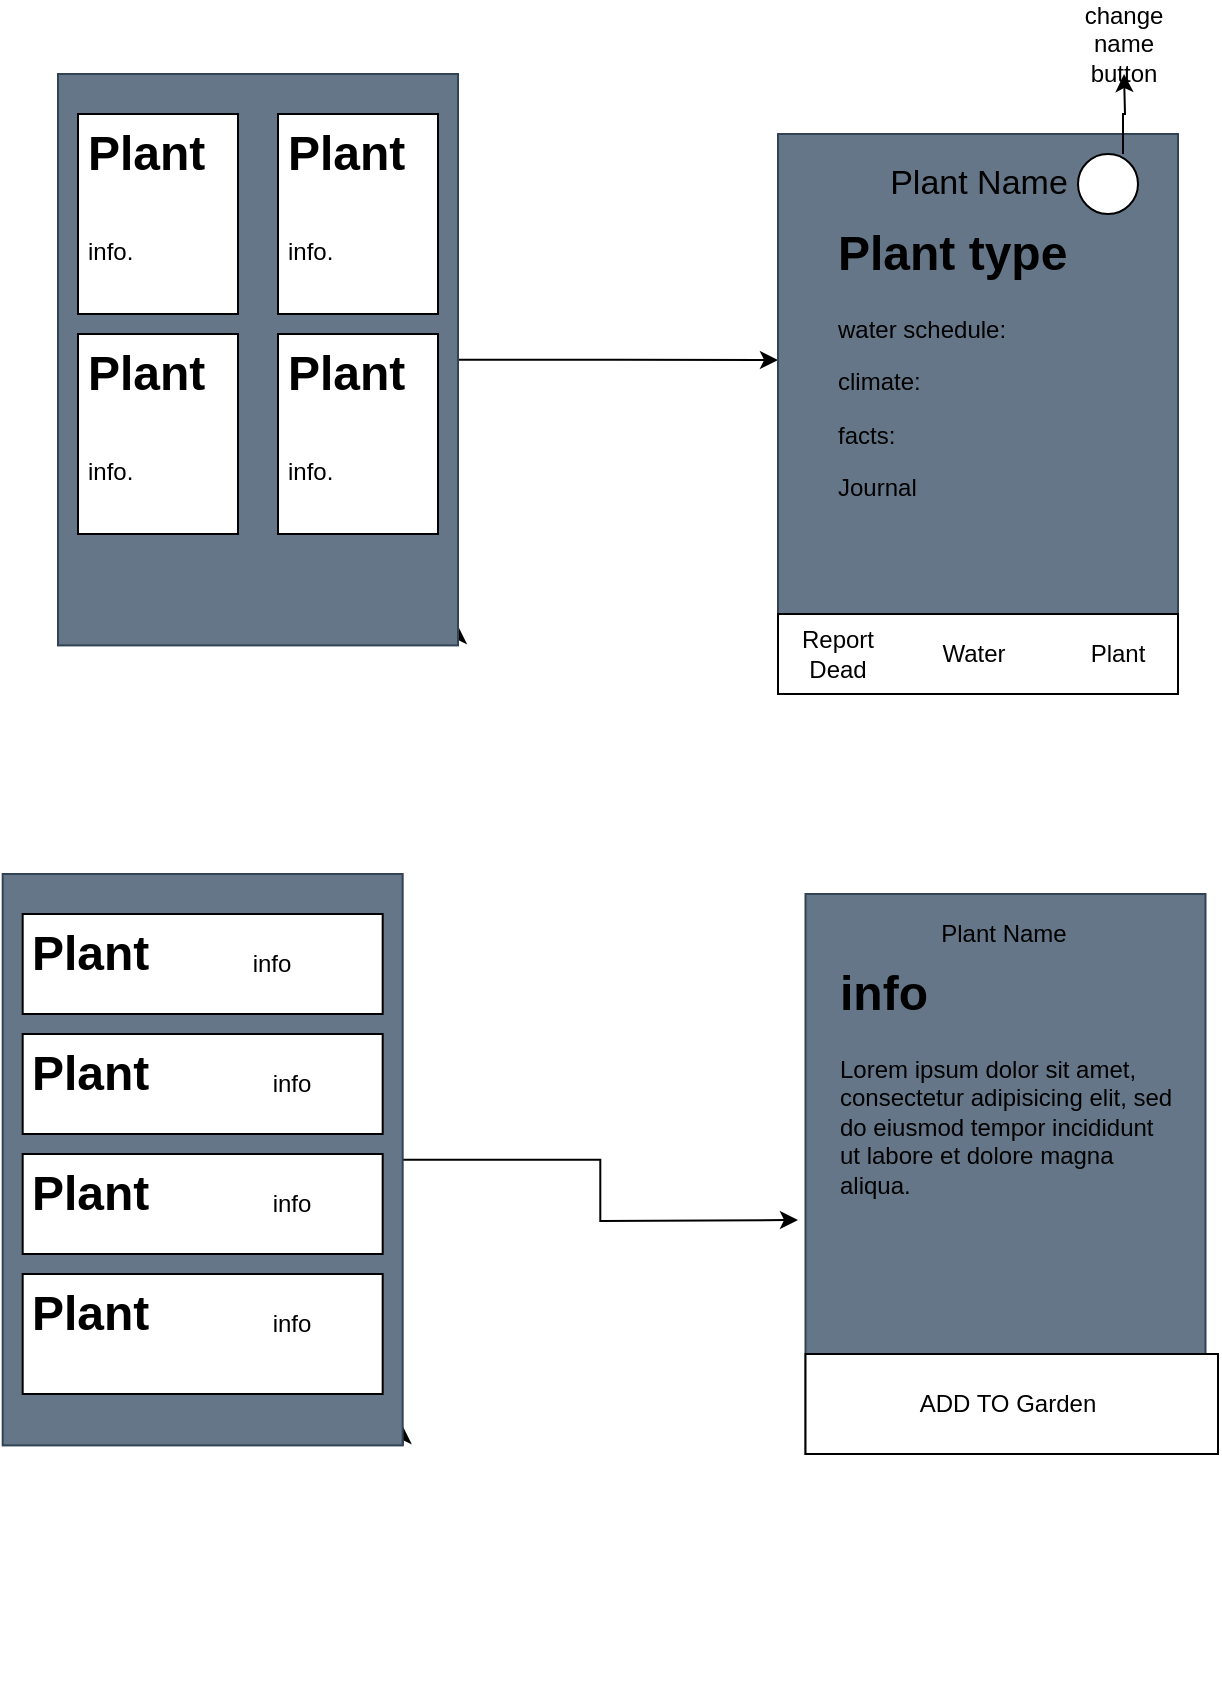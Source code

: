 <mxfile version="23.1.1" type="github">
  <diagram name="Page-1" id="HZjEvbOUQnJ17dc9Jhi6">
    <mxGraphModel dx="1434" dy="764" grid="1" gridSize="10" guides="1" tooltips="1" connect="1" arrows="1" fold="1" page="1" pageScale="1" pageWidth="850" pageHeight="1100" math="0" shadow="0">
      <root>
        <mxCell id="0" />
        <mxCell id="1" parent="0" />
        <mxCell id="RD_BjFuZVKAJSrdPhWW8-18" value="" style="group" vertex="1" connectable="0" parent="1">
          <mxGeometry x="50" y="60" width="290" height="395.71" as="geometry" />
        </mxCell>
        <mxCell id="RD_BjFuZVKAJSrdPhWW8-17" style="edgeStyle=orthogonalEdgeStyle;rounded=0;orthogonalLoop=1;jettySize=auto;html=1;exitX=1;exitY=1;exitDx=0;exitDy=0;" edge="1" parent="RD_BjFuZVKAJSrdPhWW8-18" source="RD_BjFuZVKAJSrdPhWW8-3">
          <mxGeometry relative="1" as="geometry">
            <mxPoint x="190" y="256" as="targetPoint" />
          </mxGeometry>
        </mxCell>
        <mxCell id="RD_BjFuZVKAJSrdPhWW8-24" style="edgeStyle=orthogonalEdgeStyle;rounded=0;orthogonalLoop=1;jettySize=auto;html=1;exitX=1;exitY=0.5;exitDx=0;exitDy=0;" edge="1" parent="RD_BjFuZVKAJSrdPhWW8-18" source="RD_BjFuZVKAJSrdPhWW8-3">
          <mxGeometry relative="1" as="geometry">
            <mxPoint x="350" y="123" as="targetPoint" />
          </mxGeometry>
        </mxCell>
        <mxCell id="RD_BjFuZVKAJSrdPhWW8-3" value="" style="whiteSpace=wrap;html=1;aspect=fixed;fillColor=#647687;fontColor=#ffffff;strokeColor=#314354;rotation=0;" vertex="1" parent="RD_BjFuZVKAJSrdPhWW8-18">
          <mxGeometry x="-10" y="-20" width="200" height="285.71" as="geometry">
            <mxPoint x="100" y="130" as="offset" />
          </mxGeometry>
        </mxCell>
        <mxCell id="RD_BjFuZVKAJSrdPhWW8-7" value="" style="rounded=0;whiteSpace=wrap;html=1;" vertex="1" parent="RD_BjFuZVKAJSrdPhWW8-18">
          <mxGeometry x="100" width="80" height="100" as="geometry" />
        </mxCell>
        <mxCell id="RD_BjFuZVKAJSrdPhWW8-8" value="" style="rounded=0;whiteSpace=wrap;html=1;" vertex="1" parent="RD_BjFuZVKAJSrdPhWW8-18">
          <mxGeometry width="80" height="100" as="geometry" />
        </mxCell>
        <mxCell id="RD_BjFuZVKAJSrdPhWW8-9" value="" style="rounded=0;whiteSpace=wrap;html=1;" vertex="1" parent="RD_BjFuZVKAJSrdPhWW8-18">
          <mxGeometry x="100" y="110" width="80" height="100" as="geometry" />
        </mxCell>
        <mxCell id="RD_BjFuZVKAJSrdPhWW8-10" value="" style="rounded=0;whiteSpace=wrap;html=1;" vertex="1" parent="RD_BjFuZVKAJSrdPhWW8-18">
          <mxGeometry y="110" width="80" height="100" as="geometry" />
        </mxCell>
        <mxCell id="RD_BjFuZVKAJSrdPhWW8-11" value="&lt;h1&gt;&lt;span style=&quot;background-color: initial;&quot;&gt;Plant&lt;/span&gt;&lt;/h1&gt;&lt;h1&gt;&lt;span style=&quot;background-color: initial; font-size: 12px; font-weight: normal;&quot;&gt;info.&lt;/span&gt;&lt;br&gt;&lt;/h1&gt;" style="text;html=1;strokeColor=none;fillColor=none;spacing=5;spacingTop=-20;whiteSpace=wrap;overflow=hidden;rounded=0;" vertex="1" parent="RD_BjFuZVKAJSrdPhWW8-18">
          <mxGeometry width="80" height="100" as="geometry" />
        </mxCell>
        <mxCell id="RD_BjFuZVKAJSrdPhWW8-12" value="&lt;h1&gt;&lt;span style=&quot;background-color: initial;&quot;&gt;Plant&lt;/span&gt;&lt;/h1&gt;&lt;h1&gt;&lt;span style=&quot;background-color: initial; font-size: 12px; font-weight: normal;&quot;&gt;info.&lt;/span&gt;&lt;br&gt;&lt;/h1&gt;" style="text;html=1;strokeColor=none;fillColor=none;spacing=5;spacingTop=-20;whiteSpace=wrap;overflow=hidden;rounded=0;" vertex="1" parent="RD_BjFuZVKAJSrdPhWW8-18">
          <mxGeometry x="100" width="80" height="100" as="geometry" />
        </mxCell>
        <mxCell id="RD_BjFuZVKAJSrdPhWW8-13" value="&lt;h1&gt;&lt;span style=&quot;background-color: initial;&quot;&gt;Plant&lt;/span&gt;&lt;/h1&gt;&lt;h1&gt;&lt;span style=&quot;background-color: initial; font-size: 12px; font-weight: normal;&quot;&gt;info.&lt;/span&gt;&lt;br&gt;&lt;/h1&gt;" style="text;html=1;strokeColor=none;fillColor=none;spacing=5;spacingTop=-20;whiteSpace=wrap;overflow=hidden;rounded=0;" vertex="1" parent="RD_BjFuZVKAJSrdPhWW8-18">
          <mxGeometry y="110" width="80" height="100" as="geometry" />
        </mxCell>
        <mxCell id="RD_BjFuZVKAJSrdPhWW8-14" value="&lt;h1&gt;&lt;span style=&quot;background-color: initial;&quot;&gt;Plant&lt;/span&gt;&lt;/h1&gt;&lt;h1&gt;&lt;span style=&quot;background-color: initial; font-size: 12px; font-weight: normal;&quot;&gt;info.&lt;/span&gt;&lt;br&gt;&lt;/h1&gt;" style="text;html=1;strokeColor=none;fillColor=none;spacing=5;spacingTop=-20;whiteSpace=wrap;overflow=hidden;rounded=0;" vertex="1" parent="RD_BjFuZVKAJSrdPhWW8-18">
          <mxGeometry x="100" y="110" width="80" height="100" as="geometry" />
        </mxCell>
        <mxCell id="RD_BjFuZVKAJSrdPhWW8-38" value="" style="whiteSpace=wrap;html=1;aspect=fixed;rotation=0;fillColor=#647687;fontColor=#ffffff;strokeColor=#314354;" vertex="1" parent="1">
          <mxGeometry x="400" y="70" width="200" height="280" as="geometry" />
        </mxCell>
        <mxCell id="RD_BjFuZVKAJSrdPhWW8-48" value="" style="rounded=0;whiteSpace=wrap;html=1;" vertex="1" parent="1">
          <mxGeometry x="400" y="310" width="200" height="40" as="geometry" />
        </mxCell>
        <mxCell id="RD_BjFuZVKAJSrdPhWW8-49" value="Report Dead" style="text;html=1;strokeColor=none;fillColor=none;align=center;verticalAlign=middle;whiteSpace=wrap;rounded=0;" vertex="1" parent="1">
          <mxGeometry x="400" y="310" width="60" height="40" as="geometry" />
        </mxCell>
        <mxCell id="RD_BjFuZVKAJSrdPhWW8-52" value="" style="group" vertex="1" connectable="0" parent="1">
          <mxGeometry x="425" y="10" width="177.5" height="340" as="geometry" />
        </mxCell>
        <mxCell id="RD_BjFuZVKAJSrdPhWW8-44" style="edgeStyle=orthogonalEdgeStyle;rounded=0;orthogonalLoop=1;jettySize=auto;html=1;exitX=1;exitY=0;exitDx=0;exitDy=0;" edge="1" parent="RD_BjFuZVKAJSrdPhWW8-52" source="RD_BjFuZVKAJSrdPhWW8-40">
          <mxGeometry relative="1" as="geometry">
            <mxPoint x="148" y="30" as="targetPoint" />
          </mxGeometry>
        </mxCell>
        <mxCell id="RD_BjFuZVKAJSrdPhWW8-40" value="&lt;font style=&quot;font-size: 17px;&quot;&gt;Plant Name&lt;/font&gt;" style="text;html=1;strokeColor=none;fillColor=none;align=center;verticalAlign=middle;whiteSpace=wrap;rounded=0;" vertex="1" parent="RD_BjFuZVKAJSrdPhWW8-52">
          <mxGeometry x="2.5" y="70" width="145" height="30" as="geometry" />
        </mxCell>
        <mxCell id="RD_BjFuZVKAJSrdPhWW8-42" value="" style="ellipse;whiteSpace=wrap;html=1;aspect=fixed;" vertex="1" parent="RD_BjFuZVKAJSrdPhWW8-52">
          <mxGeometry x="125" y="70" width="30" height="30" as="geometry" />
        </mxCell>
        <mxCell id="RD_BjFuZVKAJSrdPhWW8-45" value="change name button" style="text;html=1;strokeColor=none;fillColor=none;align=center;verticalAlign=middle;whiteSpace=wrap;rounded=0;" vertex="1" parent="RD_BjFuZVKAJSrdPhWW8-52">
          <mxGeometry x="117.5" width="60" height="30" as="geometry" />
        </mxCell>
        <mxCell id="RD_BjFuZVKAJSrdPhWW8-47" value="&lt;p style=&quot;line-height: 10%;&quot;&gt;&lt;/p&gt;&lt;h1&gt;Plant type&lt;/h1&gt;&lt;p&gt;water schedule:&lt;/p&gt;&lt;p&gt;climate:&lt;/p&gt;&lt;p&gt;facts:&lt;/p&gt;&lt;p&gt;Journal&lt;/p&gt;&lt;p&gt;_____________&lt;/p&gt;&lt;p&gt;&lt;br&gt;&lt;/p&gt;&lt;p&gt;&lt;/p&gt;" style="text;html=1;strokeColor=none;fillColor=none;spacing=5;spacingTop=-20;whiteSpace=wrap;overflow=hidden;rounded=0;" vertex="1" parent="RD_BjFuZVKAJSrdPhWW8-52">
          <mxGeometry y="100" width="145" height="160" as="geometry" />
        </mxCell>
        <mxCell id="RD_BjFuZVKAJSrdPhWW8-50" value="Water" style="text;html=1;strokeColor=none;fillColor=none;align=center;verticalAlign=middle;whiteSpace=wrap;rounded=0;" vertex="1" parent="RD_BjFuZVKAJSrdPhWW8-52">
          <mxGeometry x="42.5" y="300" width="60" height="40" as="geometry" />
        </mxCell>
        <mxCell id="RD_BjFuZVKAJSrdPhWW8-51" value="Plant" style="text;html=1;strokeColor=none;fillColor=none;align=center;verticalAlign=middle;whiteSpace=wrap;rounded=0;" vertex="1" parent="RD_BjFuZVKAJSrdPhWW8-52">
          <mxGeometry x="115" y="300" width="60" height="40" as="geometry" />
        </mxCell>
        <mxCell id="RD_BjFuZVKAJSrdPhWW8-67" style="edgeStyle=orthogonalEdgeStyle;rounded=0;orthogonalLoop=1;jettySize=auto;html=1;exitX=1;exitY=0.5;exitDx=0;exitDy=0;" edge="1" parent="1" source="RD_BjFuZVKAJSrdPhWW8-54">
          <mxGeometry relative="1" as="geometry">
            <mxPoint x="410" y="613" as="targetPoint" />
          </mxGeometry>
        </mxCell>
        <mxCell id="RD_BjFuZVKAJSrdPhWW8-68" value="" style="group" vertex="1" connectable="0" parent="1">
          <mxGeometry x="22.34" y="460" width="345.311" height="395.71" as="geometry" />
        </mxCell>
        <mxCell id="RD_BjFuZVKAJSrdPhWW8-53" style="edgeStyle=orthogonalEdgeStyle;rounded=0;orthogonalLoop=1;jettySize=auto;html=1;exitX=1;exitY=1;exitDx=0;exitDy=0;" edge="1" source="RD_BjFuZVKAJSrdPhWW8-54" parent="RD_BjFuZVKAJSrdPhWW8-68">
          <mxGeometry relative="1" as="geometry">
            <mxPoint x="190" y="256" as="targetPoint" />
          </mxGeometry>
        </mxCell>
        <mxCell id="RD_BjFuZVKAJSrdPhWW8-54" value="" style="whiteSpace=wrap;html=1;aspect=fixed;fillColor=#647687;fontColor=#ffffff;strokeColor=#314354;rotation=0;" vertex="1" parent="RD_BjFuZVKAJSrdPhWW8-68">
          <mxGeometry x="-10" y="-20" width="200" height="285.71" as="geometry">
            <mxPoint x="100" y="130" as="offset" />
          </mxGeometry>
        </mxCell>
        <mxCell id="RD_BjFuZVKAJSrdPhWW8-55" value="" style="rounded=0;whiteSpace=wrap;html=1;" vertex="1" parent="RD_BjFuZVKAJSrdPhWW8-68">
          <mxGeometry y="60" width="180" height="50" as="geometry" />
        </mxCell>
        <mxCell id="RD_BjFuZVKAJSrdPhWW8-56" value="" style="rounded=0;whiteSpace=wrap;html=1;" vertex="1" parent="RD_BjFuZVKAJSrdPhWW8-68">
          <mxGeometry width="180" height="50" as="geometry" />
        </mxCell>
        <mxCell id="RD_BjFuZVKAJSrdPhWW8-57" value="" style="rounded=0;whiteSpace=wrap;html=1;" vertex="1" parent="RD_BjFuZVKAJSrdPhWW8-68">
          <mxGeometry y="180" width="180" height="60" as="geometry" />
        </mxCell>
        <mxCell id="RD_BjFuZVKAJSrdPhWW8-58" value="" style="rounded=0;whiteSpace=wrap;html=1;" vertex="1" parent="RD_BjFuZVKAJSrdPhWW8-68">
          <mxGeometry y="120" width="180" height="50" as="geometry" />
        </mxCell>
        <mxCell id="RD_BjFuZVKAJSrdPhWW8-59" value="&lt;h1&gt;&lt;span style=&quot;background-color: initial;&quot;&gt;Plant&lt;/span&gt;&lt;/h1&gt;&lt;h1&gt;&lt;span style=&quot;background-color: initial; font-size: 12px; font-weight: normal;&quot;&gt;info.&lt;/span&gt;&lt;br&gt;&lt;/h1&gt;" style="text;html=1;strokeColor=none;fillColor=none;spacing=5;spacingTop=-20;whiteSpace=wrap;overflow=hidden;rounded=0;" vertex="1" parent="RD_BjFuZVKAJSrdPhWW8-68">
          <mxGeometry width="190" height="50" as="geometry" />
        </mxCell>
        <mxCell id="RD_BjFuZVKAJSrdPhWW8-60" value="&lt;h1&gt;&lt;span style=&quot;background-color: initial;&quot;&gt;Plant&lt;/span&gt;&lt;/h1&gt;&lt;h1&gt;&lt;span style=&quot;background-color: initial; font-size: 12px; font-weight: normal;&quot;&gt;info.&lt;/span&gt;&lt;br&gt;&lt;/h1&gt;" style="text;html=1;strokeColor=none;fillColor=none;spacing=5;spacingTop=-20;whiteSpace=wrap;overflow=hidden;rounded=0;" vertex="1" parent="RD_BjFuZVKAJSrdPhWW8-68">
          <mxGeometry y="60" width="80" height="50" as="geometry" />
        </mxCell>
        <mxCell id="RD_BjFuZVKAJSrdPhWW8-61" value="&lt;h1&gt;&lt;span style=&quot;background-color: initial;&quot;&gt;Plant&lt;/span&gt;&lt;/h1&gt;&lt;h1&gt;&lt;span style=&quot;background-color: initial; font-size: 12px; font-weight: normal;&quot;&gt;info.&lt;/span&gt;&lt;br&gt;&lt;/h1&gt;" style="text;html=1;strokeColor=none;fillColor=none;spacing=5;spacingTop=-20;whiteSpace=wrap;overflow=hidden;rounded=0;" vertex="1" parent="RD_BjFuZVKAJSrdPhWW8-68">
          <mxGeometry y="180" width="80" height="60" as="geometry" />
        </mxCell>
        <mxCell id="RD_BjFuZVKAJSrdPhWW8-62" value="&lt;h1&gt;&lt;span style=&quot;background-color: initial;&quot;&gt;Plant&lt;/span&gt;&lt;/h1&gt;&lt;h1&gt;&lt;span style=&quot;background-color: initial; font-size: 12px; font-weight: normal;&quot;&gt;info.&lt;/span&gt;&lt;br&gt;&lt;/h1&gt;" style="text;html=1;strokeColor=none;fillColor=none;spacing=5;spacingTop=-20;whiteSpace=wrap;overflow=hidden;rounded=0;" vertex="1" parent="RD_BjFuZVKAJSrdPhWW8-68">
          <mxGeometry y="120" width="180" height="50" as="geometry" />
        </mxCell>
        <mxCell id="RD_BjFuZVKAJSrdPhWW8-63" value="info" style="text;html=1;strokeColor=none;fillColor=none;align=center;verticalAlign=middle;whiteSpace=wrap;rounded=0;" vertex="1" parent="RD_BjFuZVKAJSrdPhWW8-68">
          <mxGeometry x="80" width="90" height="50" as="geometry" />
        </mxCell>
        <mxCell id="RD_BjFuZVKAJSrdPhWW8-64" value="info" style="text;html=1;strokeColor=none;fillColor=none;align=center;verticalAlign=middle;whiteSpace=wrap;rounded=0;" vertex="1" parent="RD_BjFuZVKAJSrdPhWW8-68">
          <mxGeometry x="90" y="60" width="90" height="50" as="geometry" />
        </mxCell>
        <mxCell id="RD_BjFuZVKAJSrdPhWW8-65" value="info" style="text;html=1;strokeColor=none;fillColor=none;align=center;verticalAlign=middle;whiteSpace=wrap;rounded=0;" vertex="1" parent="RD_BjFuZVKAJSrdPhWW8-68">
          <mxGeometry x="90" y="120" width="90" height="50" as="geometry" />
        </mxCell>
        <mxCell id="RD_BjFuZVKAJSrdPhWW8-66" value="info" style="text;html=1;strokeColor=none;fillColor=none;align=center;verticalAlign=middle;whiteSpace=wrap;rounded=0;" vertex="1" parent="RD_BjFuZVKAJSrdPhWW8-68">
          <mxGeometry x="90" y="180" width="90" height="50" as="geometry" />
        </mxCell>
        <mxCell id="RD_BjFuZVKAJSrdPhWW8-86" value="" style="whiteSpace=wrap;html=1;aspect=fixed;fillColor=#647687;fontColor=#ffffff;strokeColor=#314354;rotation=0;" vertex="1" parent="1">
          <mxGeometry x="413.75" y="450" width="200" height="280" as="geometry" />
        </mxCell>
        <mxCell id="RD_BjFuZVKAJSrdPhWW8-87" value="Plant Name" style="text;html=1;strokeColor=none;fillColor=none;align=center;verticalAlign=middle;whiteSpace=wrap;rounded=0;" vertex="1" parent="1">
          <mxGeometry x="422.5" y="450" width="180" height="40" as="geometry" />
        </mxCell>
        <mxCell id="RD_BjFuZVKAJSrdPhWW8-88" value="&lt;h1&gt;info&lt;/h1&gt;&lt;p&gt;Lorem ipsum dolor sit amet, consectetur adipisicing elit, sed do eiusmod tempor incididunt ut labore et dolore magna aliqua.&lt;/p&gt;" style="text;html=1;strokeColor=none;fillColor=none;spacing=5;spacingTop=-20;whiteSpace=wrap;overflow=hidden;rounded=0;" vertex="1" parent="1">
          <mxGeometry x="426.25" y="480" width="176.25" height="170" as="geometry" />
        </mxCell>
        <mxCell id="RD_BjFuZVKAJSrdPhWW8-89" value="" style="rounded=0;whiteSpace=wrap;html=1;" vertex="1" parent="1">
          <mxGeometry x="413.75" y="680" width="206.25" height="50" as="geometry" />
        </mxCell>
        <mxCell id="RD_BjFuZVKAJSrdPhWW8-90" value="ADD TO Garden" style="text;html=1;strokeColor=none;fillColor=none;align=center;verticalAlign=middle;whiteSpace=wrap;rounded=0;" vertex="1" parent="1">
          <mxGeometry x="440" y="690" width="150" height="30" as="geometry" />
        </mxCell>
      </root>
    </mxGraphModel>
  </diagram>
</mxfile>
